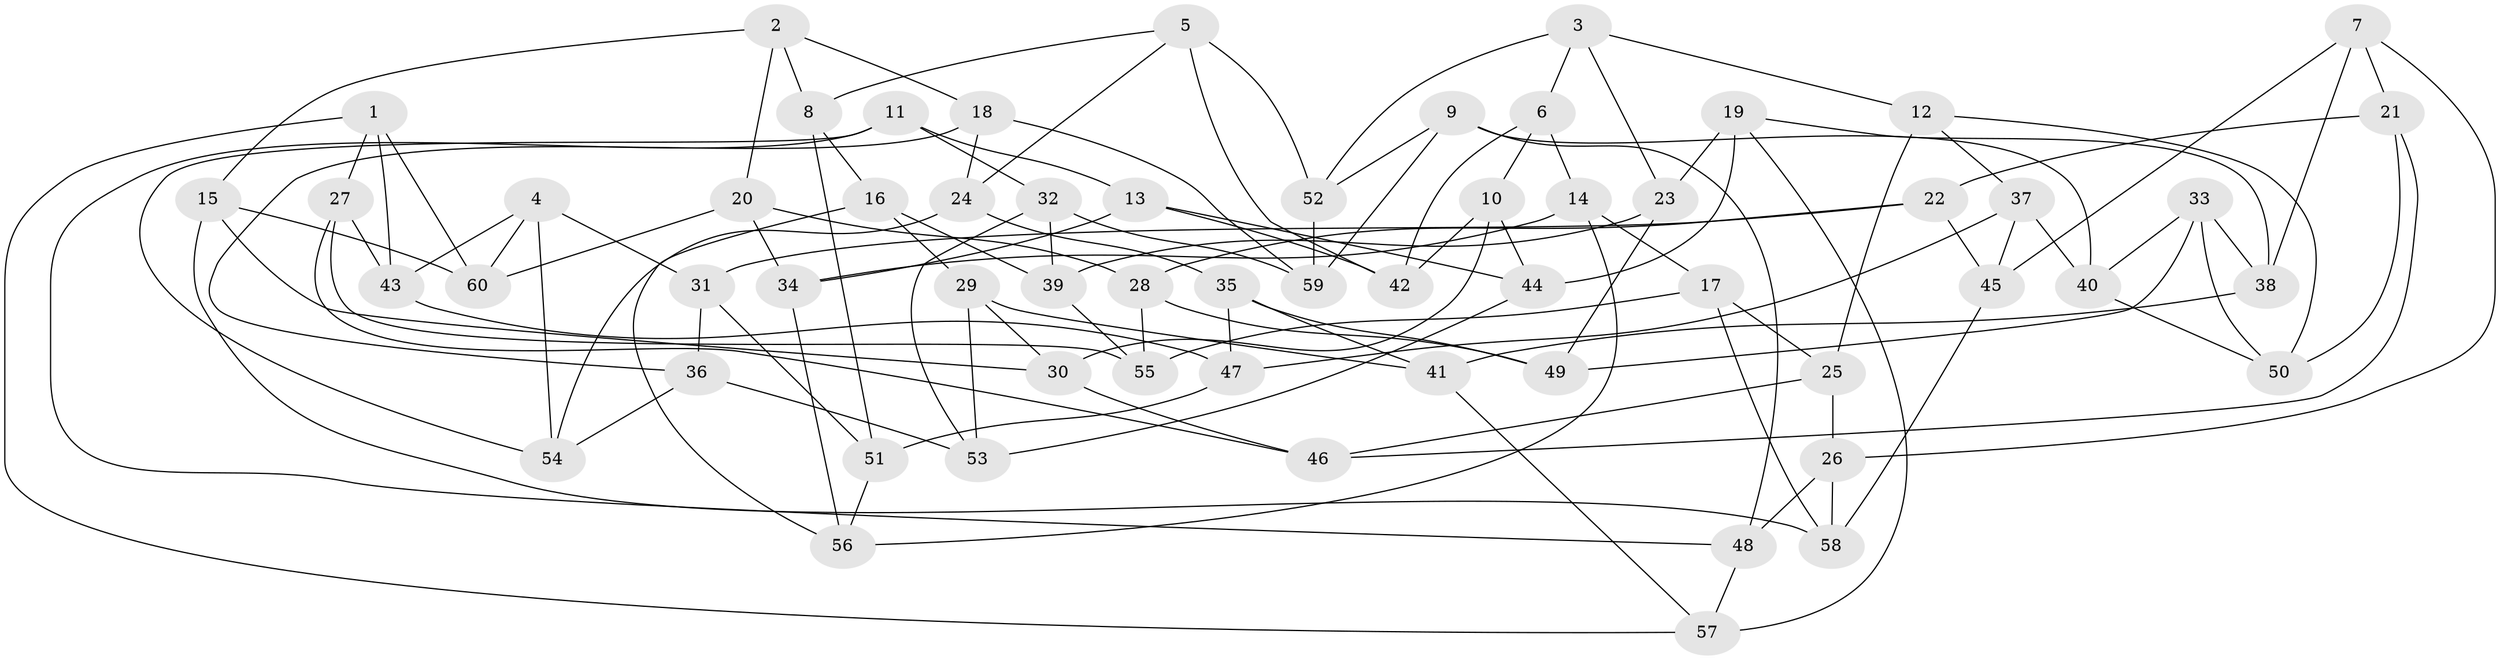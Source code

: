 // coarse degree distribution, {5: 0.14285714285714285, 6: 0.5142857142857142, 4: 0.3142857142857143, 3: 0.02857142857142857}
// Generated by graph-tools (version 1.1) at 2025/24/03/03/25 07:24:22]
// undirected, 60 vertices, 120 edges
graph export_dot {
graph [start="1"]
  node [color=gray90,style=filled];
  1;
  2;
  3;
  4;
  5;
  6;
  7;
  8;
  9;
  10;
  11;
  12;
  13;
  14;
  15;
  16;
  17;
  18;
  19;
  20;
  21;
  22;
  23;
  24;
  25;
  26;
  27;
  28;
  29;
  30;
  31;
  32;
  33;
  34;
  35;
  36;
  37;
  38;
  39;
  40;
  41;
  42;
  43;
  44;
  45;
  46;
  47;
  48;
  49;
  50;
  51;
  52;
  53;
  54;
  55;
  56;
  57;
  58;
  59;
  60;
  1 -- 60;
  1 -- 27;
  1 -- 57;
  1 -- 43;
  2 -- 18;
  2 -- 8;
  2 -- 15;
  2 -- 20;
  3 -- 6;
  3 -- 12;
  3 -- 52;
  3 -- 23;
  4 -- 31;
  4 -- 54;
  4 -- 43;
  4 -- 60;
  5 -- 24;
  5 -- 8;
  5 -- 42;
  5 -- 52;
  6 -- 10;
  6 -- 42;
  6 -- 14;
  7 -- 21;
  7 -- 26;
  7 -- 45;
  7 -- 38;
  8 -- 16;
  8 -- 51;
  9 -- 52;
  9 -- 48;
  9 -- 59;
  9 -- 40;
  10 -- 42;
  10 -- 44;
  10 -- 30;
  11 -- 13;
  11 -- 32;
  11 -- 54;
  11 -- 48;
  12 -- 25;
  12 -- 37;
  12 -- 50;
  13 -- 44;
  13 -- 34;
  13 -- 42;
  14 -- 56;
  14 -- 34;
  14 -- 17;
  15 -- 60;
  15 -- 58;
  15 -- 30;
  16 -- 39;
  16 -- 29;
  16 -- 56;
  17 -- 55;
  17 -- 25;
  17 -- 58;
  18 -- 36;
  18 -- 59;
  18 -- 24;
  19 -- 57;
  19 -- 23;
  19 -- 44;
  19 -- 38;
  20 -- 34;
  20 -- 60;
  20 -- 28;
  21 -- 50;
  21 -- 46;
  21 -- 22;
  22 -- 28;
  22 -- 45;
  22 -- 31;
  23 -- 49;
  23 -- 39;
  24 -- 35;
  24 -- 54;
  25 -- 26;
  25 -- 46;
  26 -- 48;
  26 -- 58;
  27 -- 43;
  27 -- 46;
  27 -- 55;
  28 -- 49;
  28 -- 55;
  29 -- 41;
  29 -- 30;
  29 -- 53;
  30 -- 46;
  31 -- 51;
  31 -- 36;
  32 -- 59;
  32 -- 53;
  32 -- 39;
  33 -- 40;
  33 -- 50;
  33 -- 38;
  33 -- 49;
  34 -- 56;
  35 -- 49;
  35 -- 41;
  35 -- 47;
  36 -- 54;
  36 -- 53;
  37 -- 45;
  37 -- 47;
  37 -- 40;
  38 -- 41;
  39 -- 55;
  40 -- 50;
  41 -- 57;
  43 -- 47;
  44 -- 53;
  45 -- 58;
  47 -- 51;
  48 -- 57;
  51 -- 56;
  52 -- 59;
}
